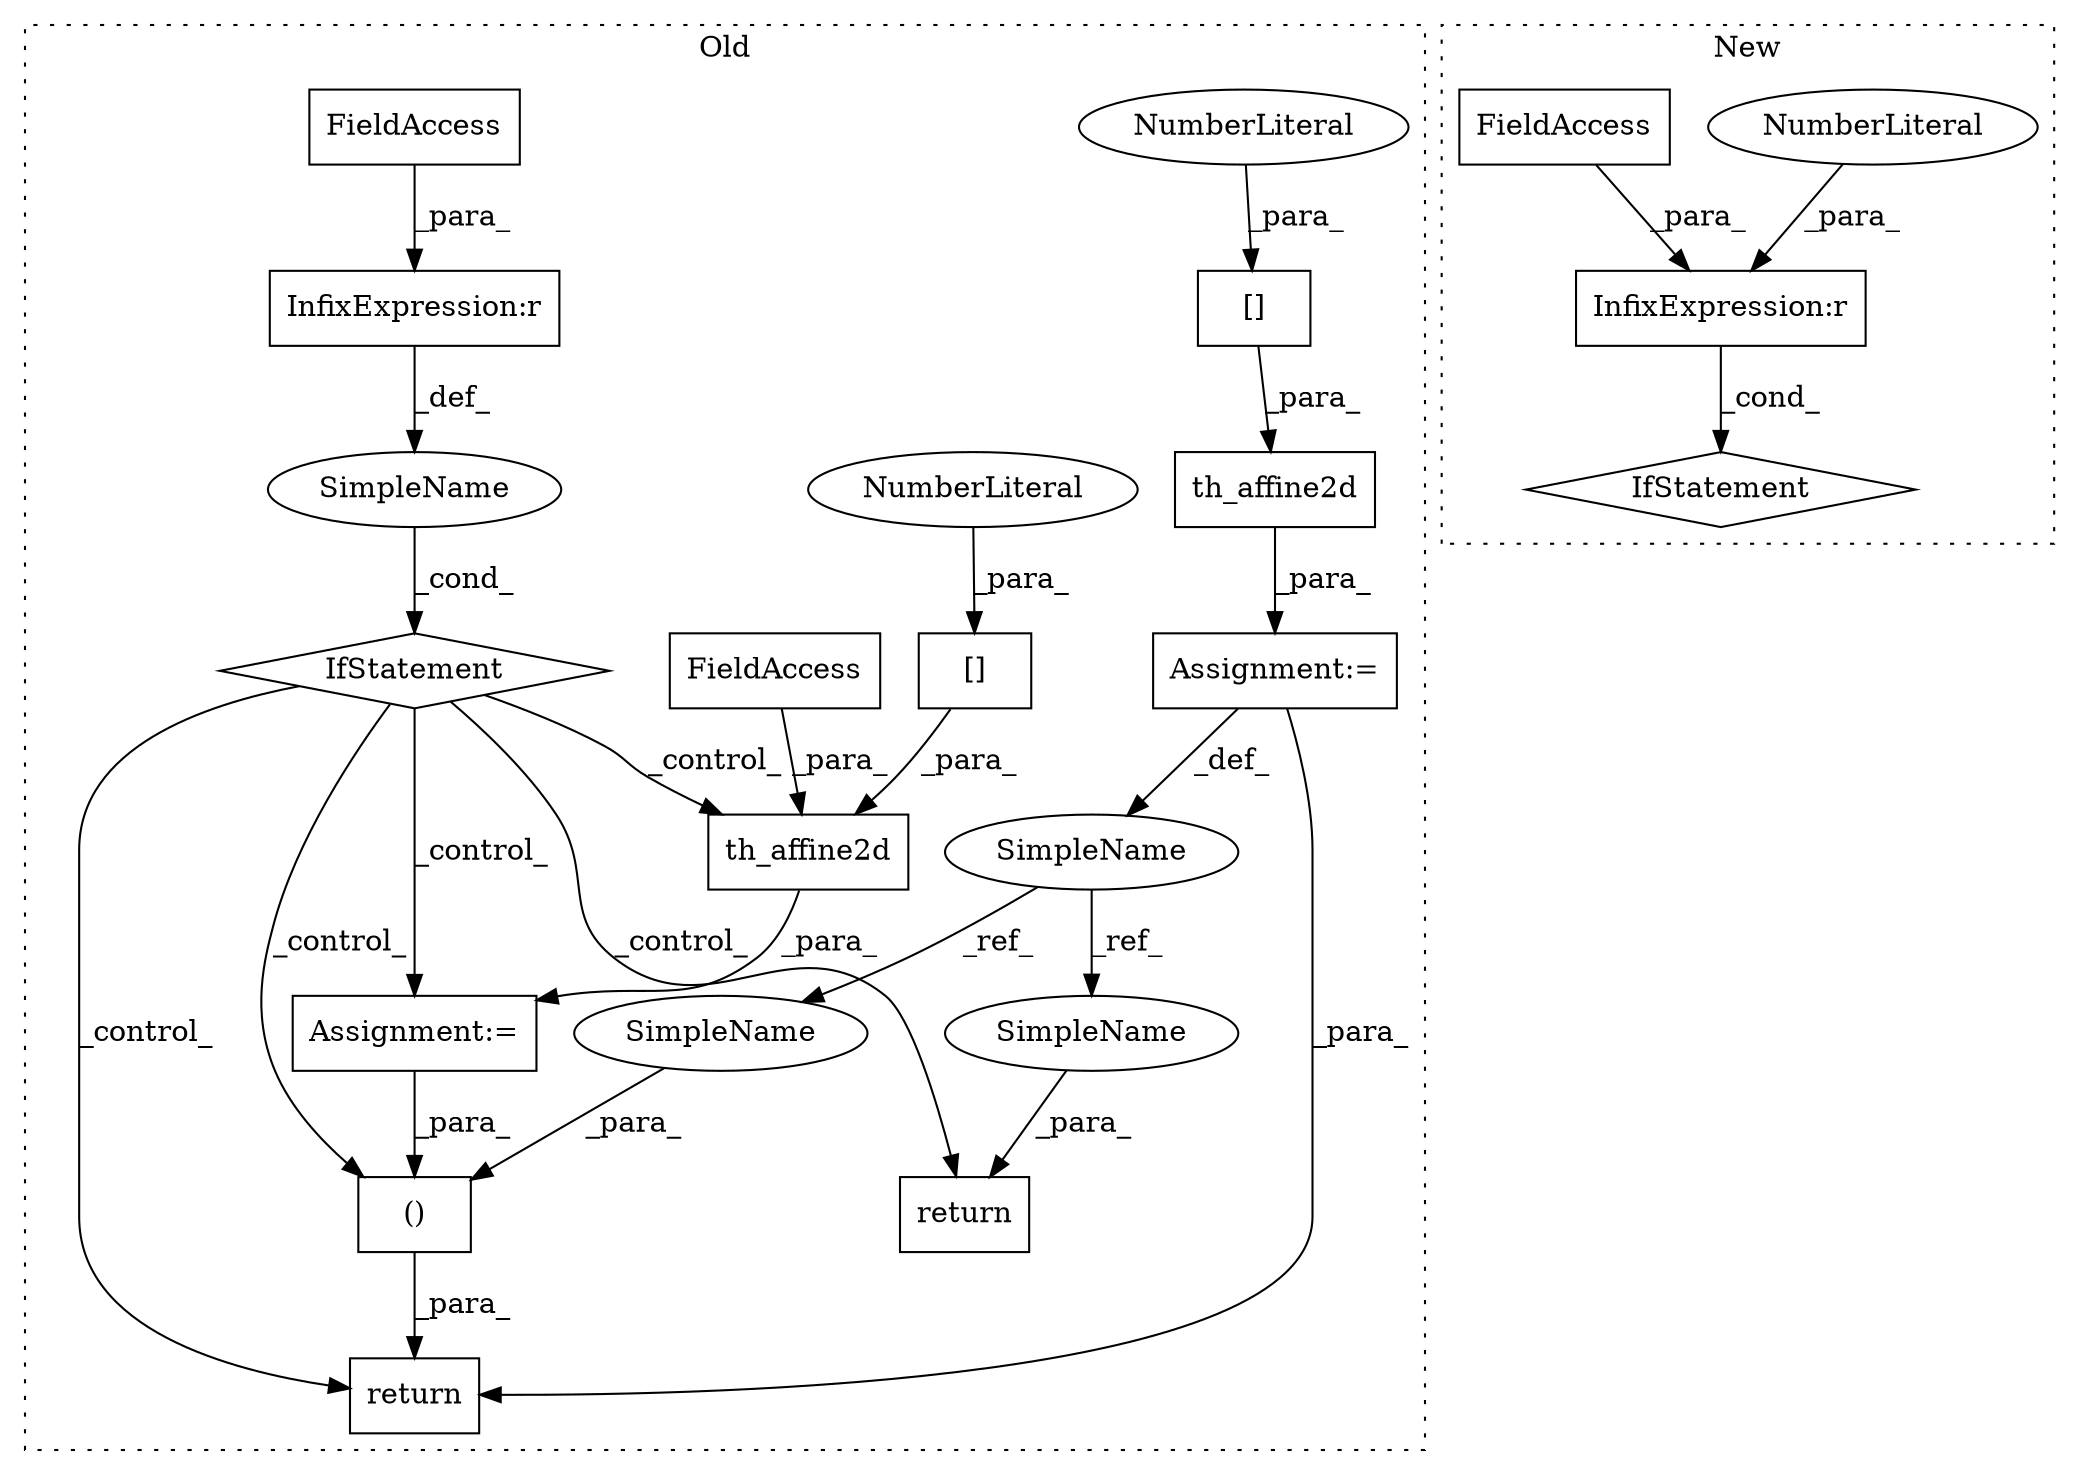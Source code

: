 digraph G {
subgraph cluster0 {
1 [label="th_affine2d" a="32" s="7333,7380" l="12,1" shape="box"];
3 [label="()" a="106" s="7407" l="39" shape="box"];
4 [label="SimpleName" a="42" s="7224" l="13" shape="ellipse"];
5 [label="return" a="41" s="7473" l="7" shape="box"];
6 [label="[]" a="2" s="7366,7379" l="12,1" shape="box"];
7 [label="NumberLiteral" a="34" s="7378" l="1" shape="ellipse"];
8 [label="SimpleName" a="42" s="" l="" shape="ellipse"];
9 [label="th_affine2d" a="32" s="7238,7285" l="12,1" shape="box"];
10 [label="[]" a="2" s="7271,7284" l="12,1" shape="box"];
11 [label="NumberLiteral" a="34" s="7283" l="1" shape="ellipse"];
12 [label="InfixExpression:r" a="27" s="7299" l="4" shape="box"];
16 [label="IfStatement" a="25" s="7294,7307" l="4,2" shape="diamond"];
17 [label="Assignment:=" a="7" s="7237" l="1" shape="box"];
18 [label="Assignment:=" a="7" s="7332" l="1" shape="box"];
19 [label="return" a="41" s="7391" l="16" shape="box"];
20 [label="FieldAccess" a="22" s="7345" l="1" shape="box"];
21 [label="FieldAccess" a="22" s="7298" l="1" shape="box"];
22 [label="SimpleName" a="42" s="7480" l="13" shape="ellipse"];
23 [label="SimpleName" a="42" s="7407" l="13" shape="ellipse"];
label = "Old";
style="dotted";
}
subgraph cluster1 {
2 [label="IfStatement" a="25" s="8783" l="3" shape="diamond"];
13 [label="InfixExpression:r" a="27" s="8778" l="3" shape="box"];
14 [label="NumberLiteral" a="34" s="8781" l="1" shape="ellipse"];
15 [label="FieldAccess" a="22" s="8775" l="3" shape="box"];
label = "New";
style="dotted";
}
1 -> 18 [label="_para_"];
3 -> 19 [label="_para_"];
4 -> 22 [label="_ref_"];
4 -> 23 [label="_ref_"];
6 -> 1 [label="_para_"];
7 -> 6 [label="_para_"];
8 -> 16 [label="_cond_"];
9 -> 17 [label="_para_"];
10 -> 9 [label="_para_"];
11 -> 10 [label="_para_"];
12 -> 8 [label="_def_"];
13 -> 2 [label="_cond_"];
14 -> 13 [label="_para_"];
15 -> 13 [label="_para_"];
16 -> 5 [label="_control_"];
16 -> 3 [label="_control_"];
16 -> 1 [label="_control_"];
16 -> 19 [label="_control_"];
16 -> 18 [label="_control_"];
17 -> 19 [label="_para_"];
17 -> 4 [label="_def_"];
18 -> 3 [label="_para_"];
20 -> 1 [label="_para_"];
21 -> 12 [label="_para_"];
22 -> 5 [label="_para_"];
23 -> 3 [label="_para_"];
}